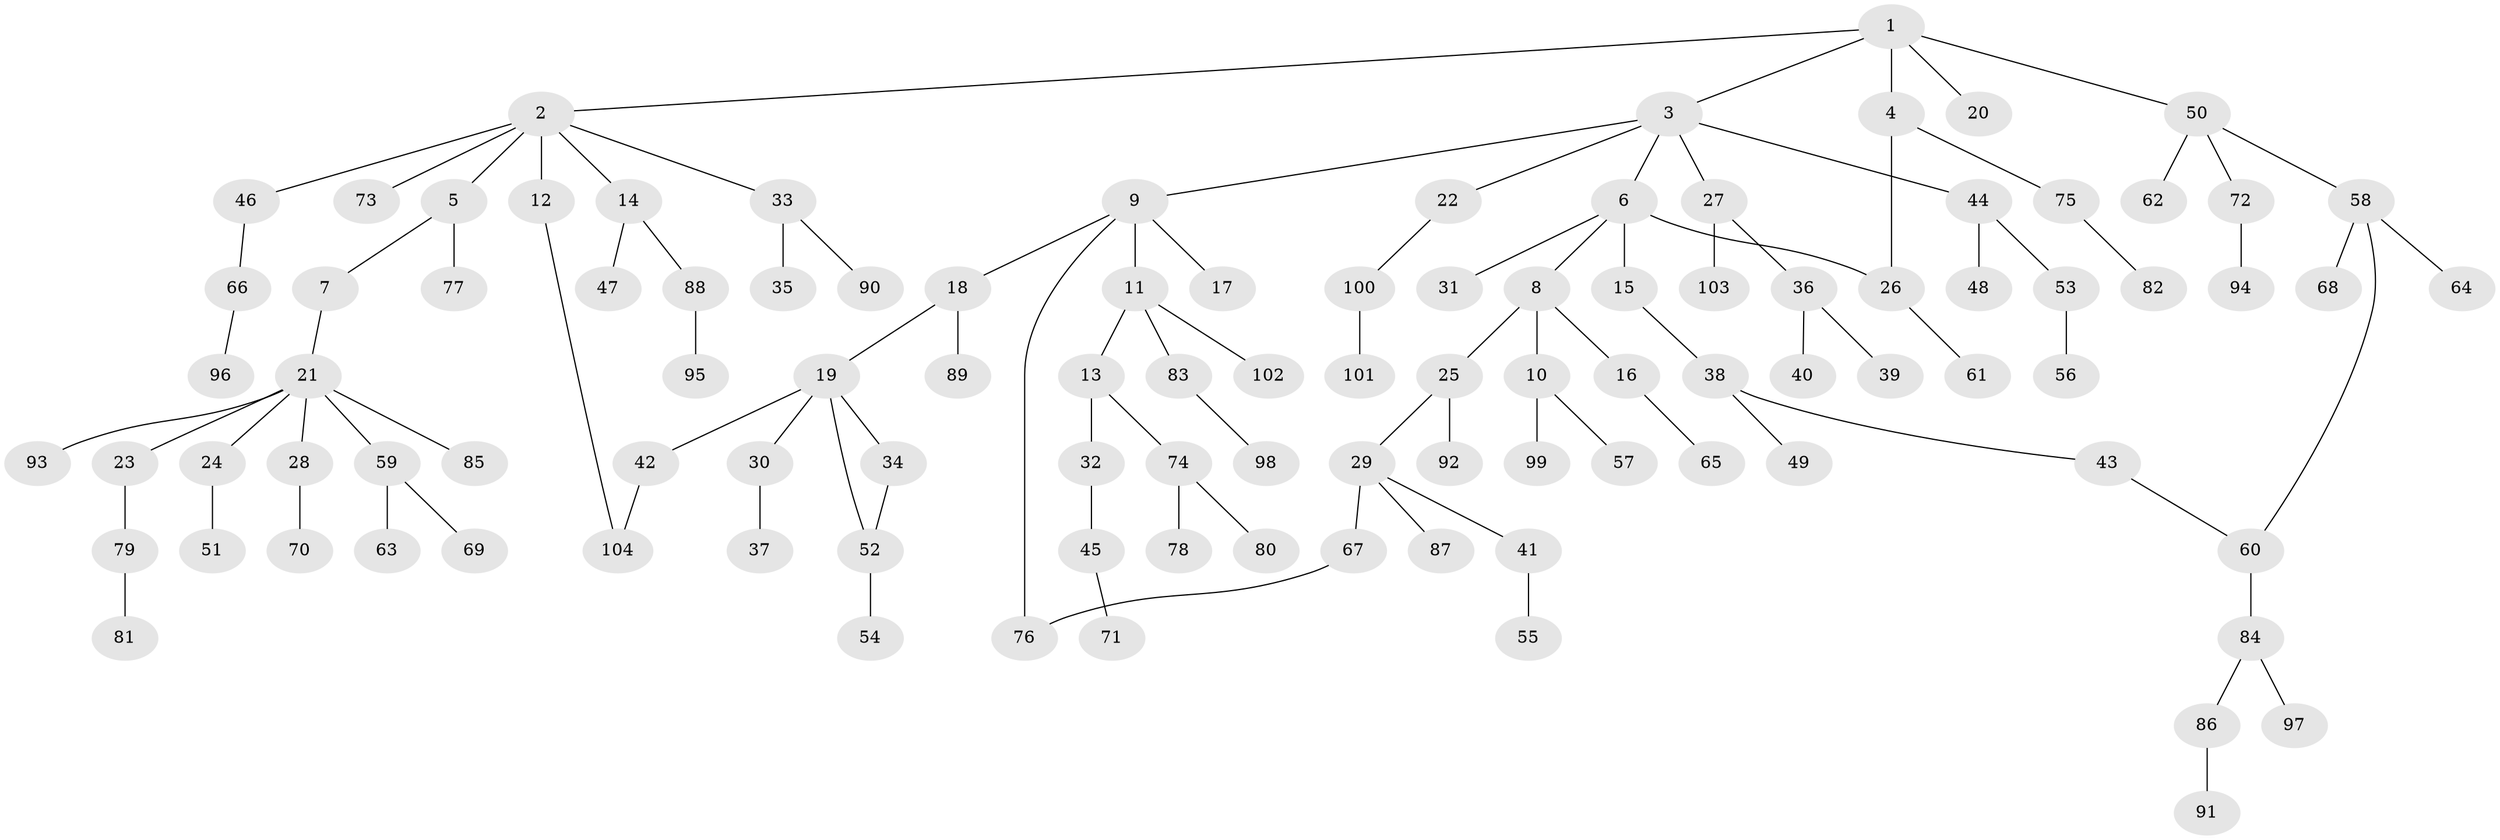 // coarse degree distribution, {4: 0.029850746268656716, 8: 0.014925373134328358, 7: 0.029850746268656716, 3: 0.07462686567164178, 2: 0.29850746268656714, 1: 0.4925373134328358, 5: 0.029850746268656716, 6: 0.029850746268656716}
// Generated by graph-tools (version 1.1) at 2025/23/03/03/25 07:23:32]
// undirected, 104 vertices, 108 edges
graph export_dot {
graph [start="1"]
  node [color=gray90,style=filled];
  1;
  2;
  3;
  4;
  5;
  6;
  7;
  8;
  9;
  10;
  11;
  12;
  13;
  14;
  15;
  16;
  17;
  18;
  19;
  20;
  21;
  22;
  23;
  24;
  25;
  26;
  27;
  28;
  29;
  30;
  31;
  32;
  33;
  34;
  35;
  36;
  37;
  38;
  39;
  40;
  41;
  42;
  43;
  44;
  45;
  46;
  47;
  48;
  49;
  50;
  51;
  52;
  53;
  54;
  55;
  56;
  57;
  58;
  59;
  60;
  61;
  62;
  63;
  64;
  65;
  66;
  67;
  68;
  69;
  70;
  71;
  72;
  73;
  74;
  75;
  76;
  77;
  78;
  79;
  80;
  81;
  82;
  83;
  84;
  85;
  86;
  87;
  88;
  89;
  90;
  91;
  92;
  93;
  94;
  95;
  96;
  97;
  98;
  99;
  100;
  101;
  102;
  103;
  104;
  1 -- 2;
  1 -- 3;
  1 -- 4;
  1 -- 20;
  1 -- 50;
  2 -- 5;
  2 -- 12;
  2 -- 14;
  2 -- 33;
  2 -- 46;
  2 -- 73;
  3 -- 6;
  3 -- 9;
  3 -- 22;
  3 -- 27;
  3 -- 44;
  4 -- 75;
  4 -- 26;
  5 -- 7;
  5 -- 77;
  6 -- 8;
  6 -- 15;
  6 -- 26;
  6 -- 31;
  7 -- 21;
  8 -- 10;
  8 -- 16;
  8 -- 25;
  9 -- 11;
  9 -- 17;
  9 -- 18;
  9 -- 76;
  10 -- 57;
  10 -- 99;
  11 -- 13;
  11 -- 83;
  11 -- 102;
  12 -- 104;
  13 -- 32;
  13 -- 74;
  14 -- 47;
  14 -- 88;
  15 -- 38;
  16 -- 65;
  18 -- 19;
  18 -- 89;
  19 -- 30;
  19 -- 34;
  19 -- 42;
  19 -- 52;
  21 -- 23;
  21 -- 24;
  21 -- 28;
  21 -- 59;
  21 -- 85;
  21 -- 93;
  22 -- 100;
  23 -- 79;
  24 -- 51;
  25 -- 29;
  25 -- 92;
  26 -- 61;
  27 -- 36;
  27 -- 103;
  28 -- 70;
  29 -- 41;
  29 -- 67;
  29 -- 87;
  30 -- 37;
  32 -- 45;
  33 -- 35;
  33 -- 90;
  34 -- 52;
  36 -- 39;
  36 -- 40;
  38 -- 43;
  38 -- 49;
  41 -- 55;
  42 -- 104;
  43 -- 60;
  44 -- 48;
  44 -- 53;
  45 -- 71;
  46 -- 66;
  50 -- 58;
  50 -- 62;
  50 -- 72;
  52 -- 54;
  53 -- 56;
  58 -- 64;
  58 -- 68;
  58 -- 60;
  59 -- 63;
  59 -- 69;
  60 -- 84;
  66 -- 96;
  67 -- 76;
  72 -- 94;
  74 -- 78;
  74 -- 80;
  75 -- 82;
  79 -- 81;
  83 -- 98;
  84 -- 86;
  84 -- 97;
  86 -- 91;
  88 -- 95;
  100 -- 101;
}
